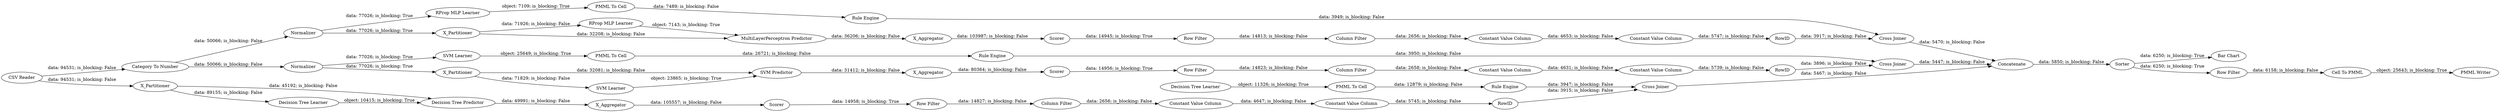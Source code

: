 digraph {
	"3209821823621677712_22" [label="PMML To Cell"]
	"4259965790907375118_59" [label="Bar Chart"]
	"302735539632957714_40" [label=Normalizer]
	"-2517074161463010316_32" [label="Decision Tree Predictor"]
	"302735539632957714_31" [label="SVM Learner"]
	"4259965790907375118_60" [label=Concatenate]
	"302735539632957714_32" [label="SVM Predictor"]
	"4626974254857634527_28" [label="PMML To Cell"]
	"6526348566889609910_290" [label="Constant Value Column"]
	"6526348566889609910_293" [label=RowID]
	"4259965790907375118_58" [label="Category To Number"]
	"4144491811000371854_38" [label="Cross Joiner"]
	"3866543590809683644_290" [label="Constant Value Column"]
	"4144491811000371854_2" [label=X_Partitioner]
	"6526348566889609910_294" [label="Column Filter"]
	"-1962143946172526439_294" [label="Column Filter"]
	"3866543590809683644_9" [label="Row Filter"]
	"-2517074161463010316_7" [label=X_Aggregator]
	"4144491811000371854_39" [label=Normalizer]
	"3866543590809683644_293" [label=RowID]
	"302735539632957714_41" [label=Scorer]
	"4259965790907375118_61" [label="PMML Writer"]
	"-9177165636844214130_35" [label="Rule Engine"]
	"-2517074161463010316_31" [label="Decision Tree Learner"]
	"4259965790907375118_62" [label="CSV Reader"]
	"3209821823621677712_35" [label="RProp MLP Learner"]
	"4144491811000371854_31" [label="RProp MLP Learner"]
	"4144491811000371854_40" [label=Scorer]
	"-2517074161463010316_38" [label="Cross Joiner"]
	"4626974254857634527_33" [label="Decision Tree Learner"]
	"6526348566889609910_9" [label="Row Filter"]
	"-9177165636844214130_34" [label="PMML To Cell"]
	"-1962143946172526439_292" [label="Constant Value Column"]
	"3866543590809683644_292" [label="Constant Value Column"]
	"3209821823621677712_34" [label="Rule Engine"]
	"4626974254857634527_34" [label="Rule Engine"]
	"4144491811000371854_7" [label=X_Aggregator]
	"-1962143946172526439_9" [label="Row Filter"]
	"4259965790907375118_52" [label=Sorter]
	"-1962143946172526439_290" [label="Constant Value Column"]
	"6526348566889609910_292" [label="Constant Value Column"]
	"-2517074161463010316_39" [label=Scorer]
	"-1962143946172526439_293" [label=RowID]
	"302735539632957714_2" [label=X_Partitioner]
	"4259965790907375118_53" [label="Row Filter"]
	"-2517074161463010316_2" [label=X_Partitioner]
	"4259965790907375118_54" [label="Cell To PMML"]
	"302735539632957714_7" [label=X_Aggregator]
	"4144491811000371854_32" [label="MultiLayerPerceptron Predictor"]
	"302735539632957714_39" [label="Cross Joiner"]
	"3866543590809683644_294" [label="Column Filter"]
	"-9177165636844214130_33" [label="SVM Learner"]
	"-1962143946172526439_292" -> "-1962143946172526439_293" [label="data: 5745; is_blocking: False"]
	"-1962143946172526439_9" -> "-1962143946172526439_294" [label="data: 14827; is_blocking: False"]
	"3866543590809683644_292" -> "3866543590809683644_293" [label="data: 5739; is_blocking: False"]
	"-1962143946172526439_290" -> "-1962143946172526439_292" [label="data: 4647; is_blocking: False"]
	"302735539632957714_2" -> "302735539632957714_31" [label="data: 71829; is_blocking: False"]
	"3866543590809683644_293" -> "302735539632957714_39" [label="data: 3896; is_blocking: False"]
	"302735539632957714_7" -> "302735539632957714_41" [label="data: 80364; is_blocking: False"]
	"-2517074161463010316_39" -> "-1962143946172526439_9" [label="data: 14958; is_blocking: True"]
	"4144491811000371854_31" -> "4144491811000371854_32" [label="object: 7143; is_blocking: True"]
	"-9177165636844214130_33" -> "-9177165636844214130_34" [label="object: 25649; is_blocking: True"]
	"302735539632957714_40" -> "-9177165636844214130_33" [label="data: 77026; is_blocking: True"]
	"4626974254857634527_28" -> "4626974254857634527_34" [label="data: 12879; is_blocking: False"]
	"-2517074161463010316_32" -> "-2517074161463010316_7" [label="data: 49991; is_blocking: False"]
	"6526348566889609910_292" -> "6526348566889609910_293" [label="data: 5747; is_blocking: False"]
	"-9177165636844214130_35" -> "302735539632957714_39" [label="data: 3950; is_blocking: False"]
	"4144491811000371854_40" -> "6526348566889609910_9" [label="data: 14945; is_blocking: True"]
	"-2517074161463010316_31" -> "-2517074161463010316_32" [label="object: 10415; is_blocking: True"]
	"4259965790907375118_62" -> "4259965790907375118_58" [label="data: 94531; is_blocking: False"]
	"3866543590809683644_294" -> "3866543590809683644_290" [label="data: 2658; is_blocking: False"]
	"3866543590809683644_9" -> "3866543590809683644_294" [label="data: 14823; is_blocking: False"]
	"6526348566889609910_9" -> "6526348566889609910_294" [label="data: 14813; is_blocking: False"]
	"302735539632957714_39" -> "4259965790907375118_60" [label="data: 5447; is_blocking: False"]
	"3209821823621677712_22" -> "3209821823621677712_34" [label="data: 7489; is_blocking: False"]
	"4259965790907375118_62" -> "-2517074161463010316_2" [label="data: 94531; is_blocking: False"]
	"6526348566889609910_293" -> "4144491811000371854_38" [label="data: 3917; is_blocking: False"]
	"4144491811000371854_2" -> "4144491811000371854_32" [label="data: 32208; is_blocking: False"]
	"3209821823621677712_34" -> "4144491811000371854_38" [label="data: 3949; is_blocking: False"]
	"4259965790907375118_53" -> "4259965790907375118_54" [label="data: 6158; is_blocking: False"]
	"302735539632957714_31" -> "302735539632957714_32" [label="object: 23865; is_blocking: True"]
	"6526348566889609910_294" -> "6526348566889609910_290" [label="data: 2656; is_blocking: False"]
	"4259965790907375118_58" -> "302735539632957714_40" [label="data: 50066; is_blocking: False"]
	"-1962143946172526439_293" -> "-2517074161463010316_38" [label="data: 3915; is_blocking: False"]
	"4144491811000371854_32" -> "4144491811000371854_7" [label="data: 36206; is_blocking: False"]
	"4144491811000371854_39" -> "3209821823621677712_35" [label="data: 77026; is_blocking: True"]
	"-2517074161463010316_7" -> "-2517074161463010316_39" [label="data: 105557; is_blocking: False"]
	"4144491811000371854_2" -> "4144491811000371854_31" [label="data: 71926; is_blocking: False"]
	"4626974254857634527_33" -> "4626974254857634527_28" [label="object: 11326; is_blocking: True"]
	"302735539632957714_2" -> "302735539632957714_32" [label="data: 32081; is_blocking: False"]
	"4259965790907375118_60" -> "4259965790907375118_52" [label="data: 5850; is_blocking: False"]
	"4626974254857634527_34" -> "-2517074161463010316_38" [label="data: 3947; is_blocking: False"]
	"3866543590809683644_290" -> "3866543590809683644_292" [label="data: 4631; is_blocking: False"]
	"4259965790907375118_52" -> "4259965790907375118_59" [label="data: 6250; is_blocking: True"]
	"-1962143946172526439_294" -> "-1962143946172526439_290" [label="data: 2656; is_blocking: False"]
	"-2517074161463010316_2" -> "-2517074161463010316_32" [label="data: 45192; is_blocking: False"]
	"4144491811000371854_7" -> "4144491811000371854_40" [label="data: 103987; is_blocking: False"]
	"302735539632957714_40" -> "302735539632957714_2" [label="data: 77026; is_blocking: True"]
	"-2517074161463010316_2" -> "-2517074161463010316_31" [label="data: 89155; is_blocking: False"]
	"-9177165636844214130_34" -> "-9177165636844214130_35" [label="data: 26721; is_blocking: False"]
	"4259965790907375118_54" -> "4259965790907375118_61" [label="object: 25643; is_blocking: True"]
	"302735539632957714_32" -> "302735539632957714_7" [label="data: 31412; is_blocking: False"]
	"-2517074161463010316_38" -> "4259965790907375118_60" [label="data: 5467; is_blocking: False"]
	"6526348566889609910_290" -> "6526348566889609910_292" [label="data: 4653; is_blocking: False"]
	"4259965790907375118_52" -> "4259965790907375118_53" [label="data: 6250; is_blocking: True"]
	"302735539632957714_41" -> "3866543590809683644_9" [label="data: 14956; is_blocking: True"]
	"4144491811000371854_38" -> "4259965790907375118_60" [label="data: 5470; is_blocking: False"]
	"4144491811000371854_39" -> "4144491811000371854_2" [label="data: 77026; is_blocking: True"]
	"3209821823621677712_35" -> "3209821823621677712_22" [label="object: 7109; is_blocking: True"]
	"4259965790907375118_58" -> "4144491811000371854_39" [label="data: 50066; is_blocking: False"]
	rankdir=LR
}
